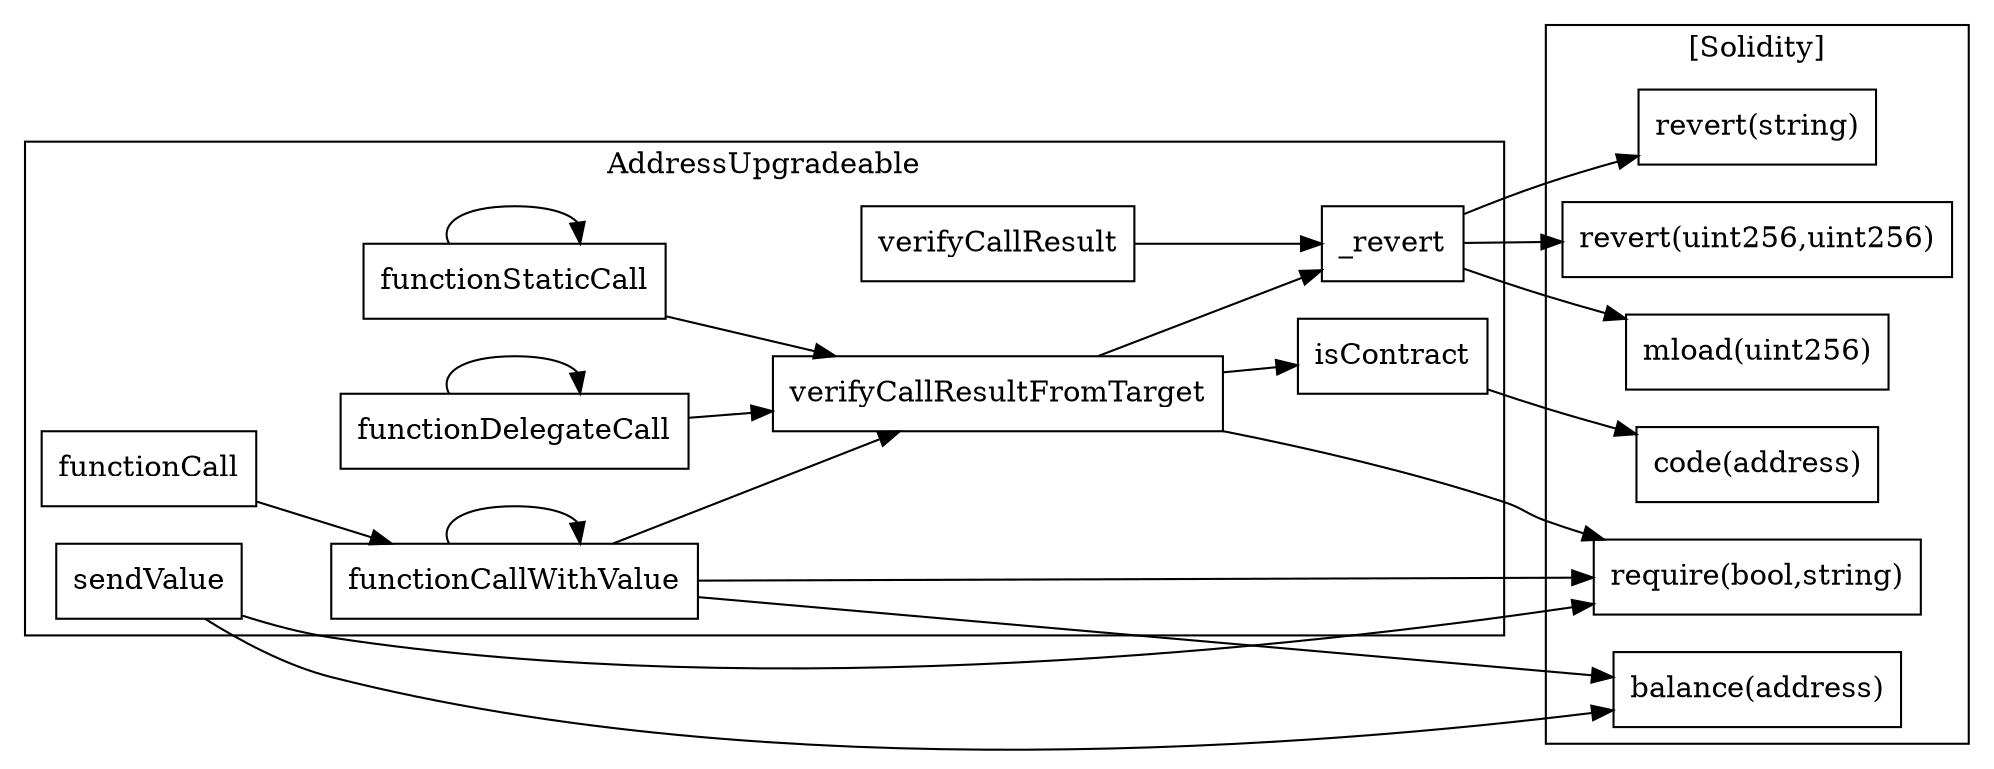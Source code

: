 strict digraph {
rankdir="LR"
node [shape=box]
subgraph cluster_329_AddressUpgradeable {
label = "AddressUpgradeable"
"329__revert" [label="_revert"]
"329_verifyCallResultFromTarget" [label="verifyCallResultFromTarget"]
"329_functionDelegateCall" [label="functionDelegateCall"]
"329_isContract" [label="isContract"]
"329_verifyCallResult" [label="verifyCallResult"]
"329_functionCallWithValue" [label="functionCallWithValue"]
"329_functionCall" [label="functionCall"]
"329_functionStaticCall" [label="functionStaticCall"]
"329_sendValue" [label="sendValue"]
"329_functionDelegateCall" -> "329_verifyCallResultFromTarget"
"329_functionStaticCall" -> "329_functionStaticCall"
"329_functionDelegateCall" -> "329_functionDelegateCall"
"329_functionCallWithValue" -> "329_verifyCallResultFromTarget"
"329_functionStaticCall" -> "329_verifyCallResultFromTarget"
"329_verifyCallResultFromTarget" -> "329__revert"
"329_functionCallWithValue" -> "329_functionCallWithValue"
"329_functionCall" -> "329_functionCallWithValue"
"329_verifyCallResultFromTarget" -> "329_isContract"
"329_verifyCallResult" -> "329__revert"
}subgraph cluster_solidity {
label = "[Solidity]"
"revert(string)" 
"revert(uint256,uint256)" 
"balance(address)" 
"code(address)" 
"mload(uint256)" 
"require(bool,string)" 
"329_sendValue" -> "balance(address)"
"329_functionCallWithValue" -> "balance(address)"
"329__revert" -> "mload(uint256)"
"329_isContract" -> "code(address)"
"329_verifyCallResultFromTarget" -> "require(bool,string)"
"329_sendValue" -> "require(bool,string)"
"329__revert" -> "revert(uint256,uint256)"
"329_functionCallWithValue" -> "require(bool,string)"
"329__revert" -> "revert(string)"
}
}